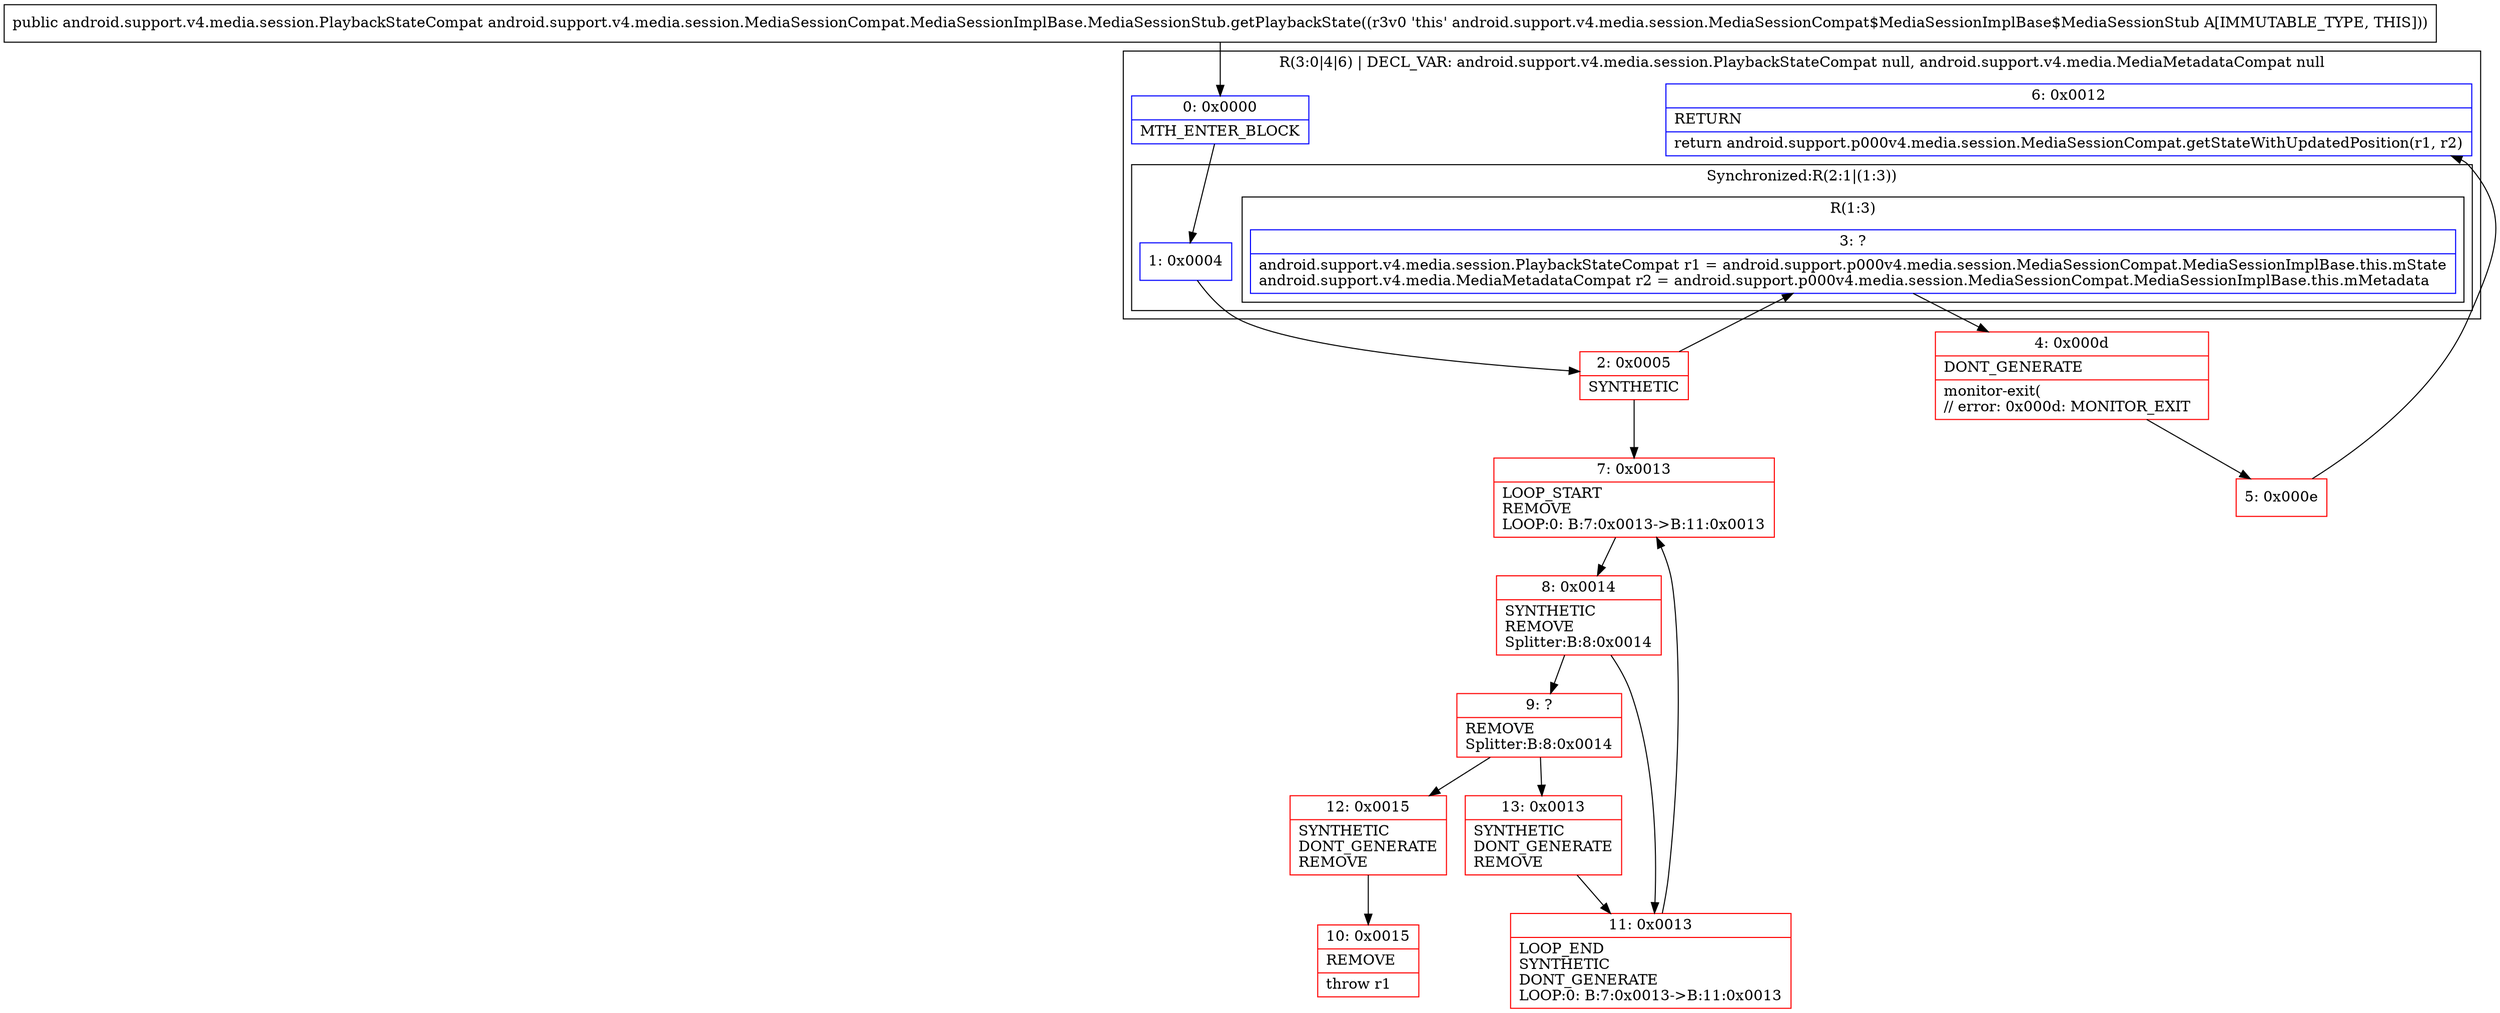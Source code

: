 digraph "CFG forandroid.support.v4.media.session.MediaSessionCompat.MediaSessionImplBase.MediaSessionStub.getPlaybackState()Landroid\/support\/v4\/media\/session\/PlaybackStateCompat;" {
subgraph cluster_Region_1103134051 {
label = "R(3:0|4|6) | DECL_VAR: android.support.v4.media.session.PlaybackStateCompat null, android.support.v4.media.MediaMetadataCompat null\l";
node [shape=record,color=blue];
Node_0 [shape=record,label="{0\:\ 0x0000|MTH_ENTER_BLOCK\l}"];
subgraph cluster_SynchronizedRegion_1998555101 {
label = "Synchronized:R(2:1|(1:3))";
node [shape=record,color=blue];
Node_1 [shape=record,label="{1\:\ 0x0004}"];
subgraph cluster_Region_1072003223 {
label = "R(1:3)";
node [shape=record,color=blue];
Node_3 [shape=record,label="{3\:\ ?|android.support.v4.media.session.PlaybackStateCompat r1 = android.support.p000v4.media.session.MediaSessionCompat.MediaSessionImplBase.this.mState\landroid.support.v4.media.MediaMetadataCompat r2 = android.support.p000v4.media.session.MediaSessionCompat.MediaSessionImplBase.this.mMetadata\l}"];
}
}
Node_6 [shape=record,label="{6\:\ 0x0012|RETURN\l|return android.support.p000v4.media.session.MediaSessionCompat.getStateWithUpdatedPosition(r1, r2)\l}"];
}
Node_2 [shape=record,color=red,label="{2\:\ 0x0005|SYNTHETIC\l}"];
Node_4 [shape=record,color=red,label="{4\:\ 0x000d|DONT_GENERATE\l|monitor\-exit(\l\/\/ error: 0x000d: MONITOR_EXIT  \l}"];
Node_5 [shape=record,color=red,label="{5\:\ 0x000e}"];
Node_7 [shape=record,color=red,label="{7\:\ 0x0013|LOOP_START\lREMOVE\lLOOP:0: B:7:0x0013\-\>B:11:0x0013\l}"];
Node_8 [shape=record,color=red,label="{8\:\ 0x0014|SYNTHETIC\lREMOVE\lSplitter:B:8:0x0014\l}"];
Node_9 [shape=record,color=red,label="{9\:\ ?|REMOVE\lSplitter:B:8:0x0014\l}"];
Node_10 [shape=record,color=red,label="{10\:\ 0x0015|REMOVE\l|throw r1\l}"];
Node_11 [shape=record,color=red,label="{11\:\ 0x0013|LOOP_END\lSYNTHETIC\lDONT_GENERATE\lLOOP:0: B:7:0x0013\-\>B:11:0x0013\l}"];
Node_12 [shape=record,color=red,label="{12\:\ 0x0015|SYNTHETIC\lDONT_GENERATE\lREMOVE\l}"];
Node_13 [shape=record,color=red,label="{13\:\ 0x0013|SYNTHETIC\lDONT_GENERATE\lREMOVE\l}"];
MethodNode[shape=record,label="{public android.support.v4.media.session.PlaybackStateCompat android.support.v4.media.session.MediaSessionCompat.MediaSessionImplBase.MediaSessionStub.getPlaybackState((r3v0 'this' android.support.v4.media.session.MediaSessionCompat$MediaSessionImplBase$MediaSessionStub A[IMMUTABLE_TYPE, THIS])) }"];
MethodNode -> Node_0;
Node_0 -> Node_1;
Node_1 -> Node_2;
Node_3 -> Node_4;
Node_2 -> Node_3;
Node_2 -> Node_7;
Node_4 -> Node_5;
Node_5 -> Node_6;
Node_7 -> Node_8;
Node_8 -> Node_9;
Node_8 -> Node_11;
Node_9 -> Node_12;
Node_9 -> Node_13;
Node_11 -> Node_7;
Node_12 -> Node_10;
Node_13 -> Node_11;
}

